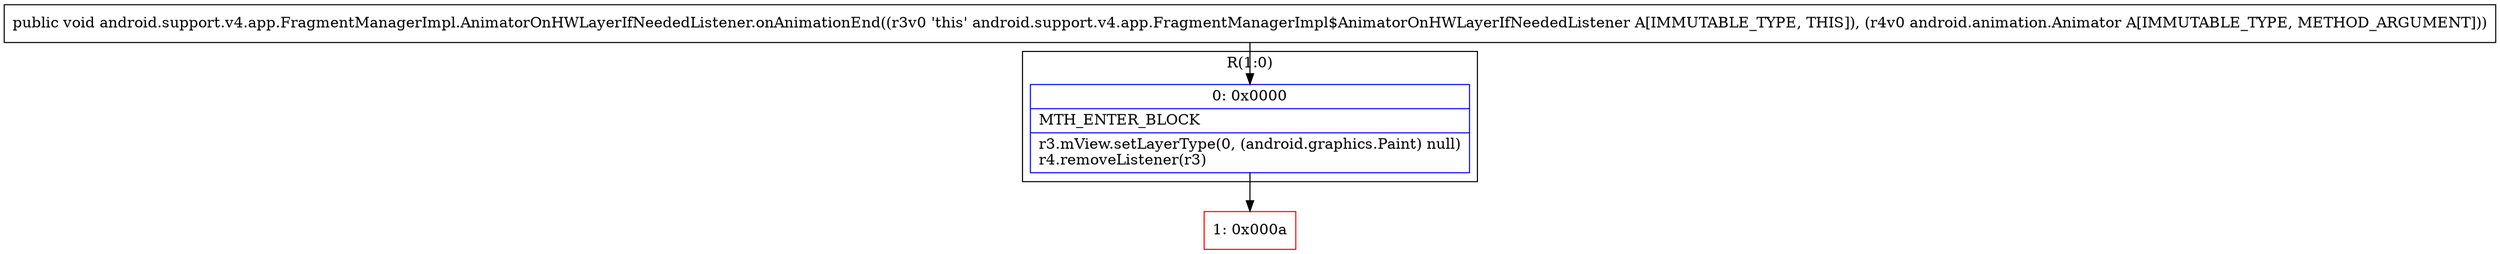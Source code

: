 digraph "CFG forandroid.support.v4.app.FragmentManagerImpl.AnimatorOnHWLayerIfNeededListener.onAnimationEnd(Landroid\/animation\/Animator;)V" {
subgraph cluster_Region_1466445782 {
label = "R(1:0)";
node [shape=record,color=blue];
Node_0 [shape=record,label="{0\:\ 0x0000|MTH_ENTER_BLOCK\l|r3.mView.setLayerType(0, (android.graphics.Paint) null)\lr4.removeListener(r3)\l}"];
}
Node_1 [shape=record,color=red,label="{1\:\ 0x000a}"];
MethodNode[shape=record,label="{public void android.support.v4.app.FragmentManagerImpl.AnimatorOnHWLayerIfNeededListener.onAnimationEnd((r3v0 'this' android.support.v4.app.FragmentManagerImpl$AnimatorOnHWLayerIfNeededListener A[IMMUTABLE_TYPE, THIS]), (r4v0 android.animation.Animator A[IMMUTABLE_TYPE, METHOD_ARGUMENT])) }"];
MethodNode -> Node_0;
Node_0 -> Node_1;
}

